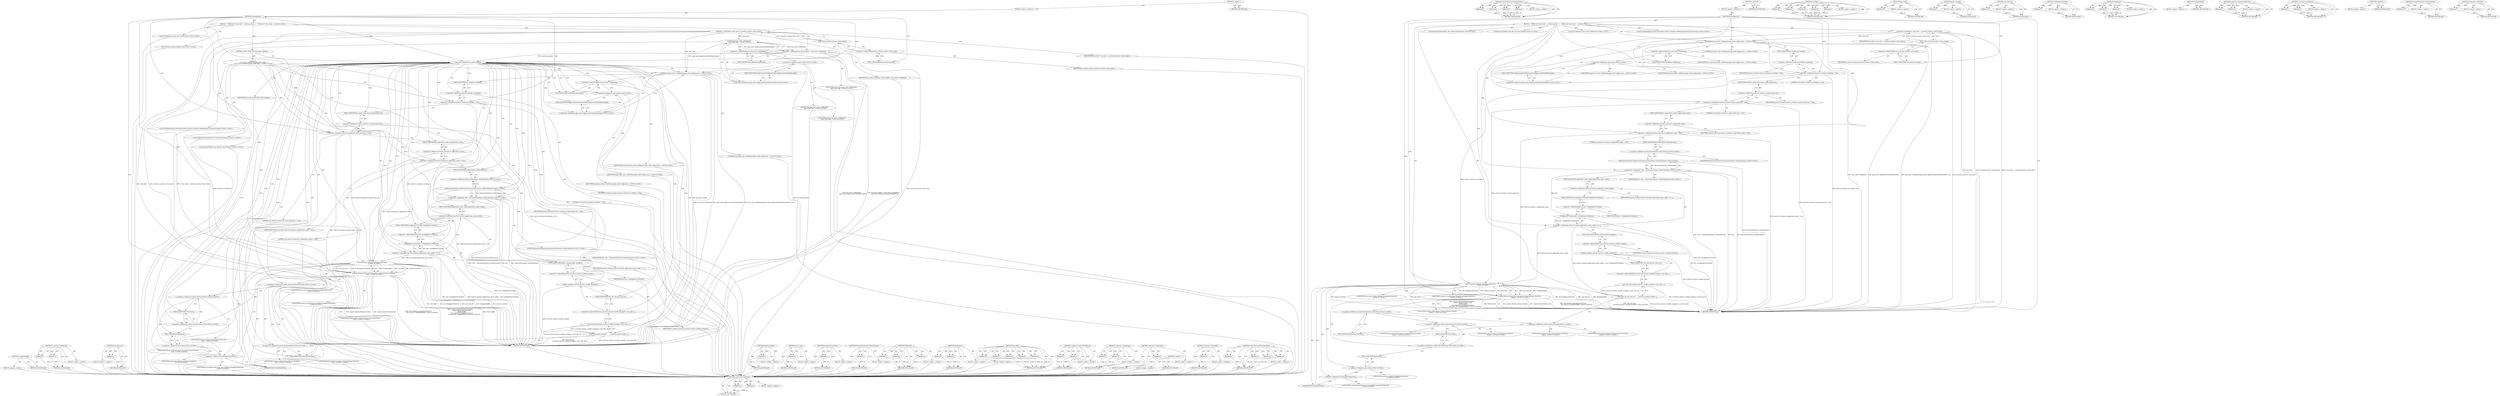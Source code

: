 digraph "&lt;operator&gt;.addressOf" {
vulnerable_204 [label=<(METHOD,GetAppModelId)>];
vulnerable_205 [label=<(BLOCK,&lt;empty&gt;,&lt;empty&gt;)>];
vulnerable_206 [label=<(METHOD_RETURN,ANY)>];
vulnerable_154 [label=<(METHOD,&lt;operator&gt;.fieldAccess)>];
vulnerable_155 [label=<(PARAM,p1)>];
vulnerable_156 [label=<(PARAM,p2)>];
vulnerable_157 [label=<(BLOCK,&lt;empty&gt;,&lt;empty&gt;)>];
vulnerable_158 [label=<(METHOD_RETURN,ANY)>];
vulnerable_177 [label=<(METHOD,user_data_dir)>];
vulnerable_178 [label=<(PARAM,p1)>];
vulnerable_179 [label=<(BLOCK,&lt;empty&gt;,&lt;empty&gt;)>];
vulnerable_180 [label=<(METHOD_RETURN,ANY)>];
vulnerable_6 [label=<(METHOD,&lt;global&gt;)<SUB>1</SUB>>];
vulnerable_7 [label=<(BLOCK,&lt;empty&gt;,&lt;empty&gt;)<SUB>1</SUB>>];
vulnerable_8 [label=<(METHOD,EnableAppList)<SUB>1</SUB>>];
vulnerable_9 [label=<(BLOCK,{
   PrefService* local_state = g_browser_proce...,{
   PrefService* local_state = g_browser_proce...)<SUB>1</SUB>>];
vulnerable_10 [label="<(LOCAL,PrefService* local_state: PrefService*)<SUB>2</SUB>>"];
vulnerable_11 [label=<(&lt;operator&gt;.assignment,* local_state = g_browser_process-&gt;local_state())<SUB>2</SUB>>];
vulnerable_12 [label=<(IDENTIFIER,local_state,* local_state = g_browser_process-&gt;local_state())<SUB>2</SUB>>];
vulnerable_13 [label=<(local_state,g_browser_process-&gt;local_state())<SUB>2</SUB>>];
vulnerable_14 [label=<(&lt;operator&gt;.indirectFieldAccess,g_browser_process-&gt;local_state)<SUB>2</SUB>>];
vulnerable_15 [label=<(IDENTIFIER,g_browser_process,g_browser_process-&gt;local_state())<SUB>2</SUB>>];
vulnerable_16 [label=<(FIELD_IDENTIFIER,local_state,local_state)<SUB>2</SUB>>];
vulnerable_17 [label="<(LOCAL,bool has_been_enabled: bool)<SUB>3</SUB>>"];
vulnerable_18 [label=<(&lt;operator&gt;.assignment,has_been_enabled = local_state-&gt;GetBoolean(
   ...)<SUB>3</SUB>>];
vulnerable_19 [label=<(IDENTIFIER,has_been_enabled,has_been_enabled = local_state-&gt;GetBoolean(
   ...)<SUB>3</SUB>>];
vulnerable_20 [label="<(GetBoolean,local_state-&gt;GetBoolean(
      apps::prefs::kAp...)<SUB>3</SUB>>"];
vulnerable_21 [label=<(&lt;operator&gt;.indirectFieldAccess,local_state-&gt;GetBoolean)<SUB>3</SUB>>];
vulnerable_22 [label="<(IDENTIFIER,local_state,local_state-&gt;GetBoolean(
      apps::prefs::kAp...)<SUB>3</SUB>>"];
vulnerable_23 [label=<(FIELD_IDENTIFIER,GetBoolean,GetBoolean)<SUB>3</SUB>>];
vulnerable_24 [label="<(&lt;operator&gt;.fieldAccess,apps::prefs::kAppLauncherHasBeenEnabled)<SUB>4</SUB>>"];
vulnerable_25 [label="<(&lt;operator&gt;.fieldAccess,apps::prefs)<SUB>4</SUB>>"];
vulnerable_26 [label="<(IDENTIFIER,apps,local_state-&gt;GetBoolean(
      apps::prefs::kAp...)<SUB>4</SUB>>"];
vulnerable_27 [label="<(IDENTIFIER,prefs,local_state-&gt;GetBoolean(
      apps::prefs::kAp...)<SUB>4</SUB>>"];
vulnerable_28 [label=<(FIELD_IDENTIFIER,kAppLauncherHasBeenEnabled,kAppLauncherHasBeenEnabled)<SUB>4</SUB>>];
vulnerable_29 [label=<(CONTROL_STRUCTURE,IF,if (!has_been_enabled))<SUB>5</SUB>>];
vulnerable_30 [label=<(&lt;operator&gt;.logicalNot,!has_been_enabled)<SUB>5</SUB>>];
vulnerable_31 [label=<(IDENTIFIER,has_been_enabled,!has_been_enabled)<SUB>5</SUB>>];
vulnerable_32 [label="<(BLOCK,{
    local_state-&gt;SetBoolean(apps::prefs::kApp...,{
    local_state-&gt;SetBoolean(apps::prefs::kApp...)<SUB>5</SUB>>"];
vulnerable_33 [label="<(SetBoolean,local_state-&gt;SetBoolean(apps::prefs::kAppLaunch...)<SUB>6</SUB>>"];
vulnerable_34 [label=<(&lt;operator&gt;.indirectFieldAccess,local_state-&gt;SetBoolean)<SUB>6</SUB>>];
vulnerable_35 [label="<(IDENTIFIER,local_state,local_state-&gt;SetBoolean(apps::prefs::kAppLaunch...)<SUB>6</SUB>>"];
vulnerable_36 [label=<(FIELD_IDENTIFIER,SetBoolean,SetBoolean)<SUB>6</SUB>>];
vulnerable_37 [label="<(&lt;operator&gt;.fieldAccess,apps::prefs::kAppLauncherHasBeenEnabled)<SUB>6</SUB>>"];
vulnerable_38 [label="<(&lt;operator&gt;.fieldAccess,apps::prefs)<SUB>6</SUB>>"];
vulnerable_39 [label="<(IDENTIFIER,apps,local_state-&gt;SetBoolean(apps::prefs::kAppLaunch...)<SUB>6</SUB>>"];
vulnerable_40 [label="<(IDENTIFIER,prefs,local_state-&gt;SetBoolean(apps::prefs::kAppLaunch...)<SUB>6</SUB>>"];
vulnerable_41 [label=<(FIELD_IDENTIFIER,kAppLauncherHasBeenEnabled,kAppLauncherHasBeenEnabled)<SUB>6</SUB>>];
vulnerable_42 [label="<(LITERAL,true,local_state-&gt;SetBoolean(apps::prefs::kAppLaunch...)<SUB>6</SUB>>"];
vulnerable_43 [label="<(LOCAL,ShellIntegration.ShortcutLocations shortcut_locations: ShellIntegration.ShortcutLocations)<SUB>7</SUB>>"];
vulnerable_44 [label=<(&lt;operator&gt;.assignment,shortcut_locations.on_desktop = true)<SUB>8</SUB>>];
vulnerable_45 [label=<(&lt;operator&gt;.fieldAccess,shortcut_locations.on_desktop)<SUB>8</SUB>>];
vulnerable_46 [label=<(IDENTIFIER,shortcut_locations,shortcut_locations.on_desktop = true)<SUB>8</SUB>>];
vulnerable_47 [label=<(FIELD_IDENTIFIER,on_desktop,on_desktop)<SUB>8</SUB>>];
vulnerable_48 [label=<(LITERAL,true,shortcut_locations.on_desktop = true)<SUB>8</SUB>>];
vulnerable_49 [label=<(&lt;operator&gt;.assignment,shortcut_locations.in_quick_launch_bar = true)<SUB>9</SUB>>];
vulnerable_50 [label=<(&lt;operator&gt;.fieldAccess,shortcut_locations.in_quick_launch_bar)<SUB>9</SUB>>];
vulnerable_51 [label=<(IDENTIFIER,shortcut_locations,shortcut_locations.in_quick_launch_bar = true)<SUB>9</SUB>>];
vulnerable_52 [label=<(FIELD_IDENTIFIER,in_quick_launch_bar,in_quick_launch_bar)<SUB>9</SUB>>];
vulnerable_53 [label=<(LITERAL,true,shortcut_locations.in_quick_launch_bar = true)<SUB>9</SUB>>];
vulnerable_54 [label=<(&lt;operator&gt;.assignment,shortcut_locations.in_applications_menu = true)<SUB>10</SUB>>];
vulnerable_55 [label=<(&lt;operator&gt;.fieldAccess,shortcut_locations.in_applications_menu)<SUB>10</SUB>>];
vulnerable_56 [label=<(IDENTIFIER,shortcut_locations,shortcut_locations.in_applications_menu = true)<SUB>10</SUB>>];
vulnerable_57 [label=<(FIELD_IDENTIFIER,in_applications_menu,in_applications_menu)<SUB>10</SUB>>];
vulnerable_58 [label=<(LITERAL,true,shortcut_locations.in_applications_menu = true)<SUB>10</SUB>>];
vulnerable_59 [label="<(LOCAL,BrowserDistribution* dist: BrowserDistribution*)<SUB>11</SUB>>"];
vulnerable_60 [label="<(&lt;operator&gt;.assignment,* dist = BrowserDistribution::GetDistribution())<SUB>11</SUB>>"];
vulnerable_61 [label="<(IDENTIFIER,dist,* dist = BrowserDistribution::GetDistribution())<SUB>11</SUB>>"];
vulnerable_62 [label="<(BrowserDistribution.GetDistribution,BrowserDistribution::GetDistribution())<SUB>11</SUB>>"];
vulnerable_63 [label="<(&lt;operator&gt;.fieldAccess,BrowserDistribution::GetDistribution)<SUB>11</SUB>>"];
vulnerable_64 [label="<(IDENTIFIER,BrowserDistribution,BrowserDistribution::GetDistribution())<SUB>11</SUB>>"];
vulnerable_65 [label=<(FIELD_IDENTIFIER,GetDistribution,GetDistribution)<SUB>11</SUB>>];
vulnerable_66 [label=<(&lt;operator&gt;.assignment,shortcut_locations.applications_menu_subdir = d...)<SUB>12</SUB>>];
vulnerable_67 [label=<(&lt;operator&gt;.fieldAccess,shortcut_locations.applications_menu_subdir)<SUB>12</SUB>>];
vulnerable_68 [label=<(IDENTIFIER,shortcut_locations,shortcut_locations.applications_menu_subdir = d...)<SUB>12</SUB>>];
vulnerable_69 [label=<(FIELD_IDENTIFIER,applications_menu_subdir,applications_menu_subdir)<SUB>12</SUB>>];
vulnerable_70 [label=<(GetAppShortCutName,dist-&gt;GetAppShortCutName())<SUB>12</SUB>>];
vulnerable_71 [label=<(&lt;operator&gt;.indirectFieldAccess,dist-&gt;GetAppShortCutName)<SUB>12</SUB>>];
vulnerable_72 [label=<(IDENTIFIER,dist,dist-&gt;GetAppShortCutName())<SUB>12</SUB>>];
vulnerable_73 [label=<(FIELD_IDENTIFIER,GetAppShortCutName,GetAppShortCutName)<SUB>12</SUB>>];
vulnerable_74 [label="<(LOCAL,base.FilePath user_data_dir: base.FilePath)<SUB>13</SUB>>"];
vulnerable_75 [label=<(user_data_dir,user_data_dir(
        g_browser_process-&gt;profi...)<SUB>13</SUB>>];
vulnerable_76 [label=<(user_data_dir,g_browser_process-&gt;profile_manager()-&gt;user_data...)<SUB>14</SUB>>];
vulnerable_77 [label=<(&lt;operator&gt;.indirectFieldAccess,g_browser_process-&gt;profile_manager()-&gt;user_data...)<SUB>14</SUB>>];
vulnerable_78 [label=<(profile_manager,g_browser_process-&gt;profile_manager())<SUB>14</SUB>>];
vulnerable_79 [label=<(&lt;operator&gt;.indirectFieldAccess,g_browser_process-&gt;profile_manager)<SUB>14</SUB>>];
vulnerable_80 [label=<(IDENTIFIER,g_browser_process,g_browser_process-&gt;profile_manager())<SUB>14</SUB>>];
vulnerable_81 [label=<(FIELD_IDENTIFIER,profile_manager,profile_manager)<SUB>14</SUB>>];
vulnerable_82 [label=<(FIELD_IDENTIFIER,user_data_dir,user_data_dir)<SUB>14</SUB>>];
vulnerable_83 [label="<(content.BrowserThread.PostTask,content::BrowserThread::PostTask(
        conte...)<SUB>15</SUB>>"];
vulnerable_84 [label="<(&lt;operator&gt;.fieldAccess,content::BrowserThread::PostTask)<SUB>15</SUB>>"];
vulnerable_85 [label="<(&lt;operator&gt;.fieldAccess,content::BrowserThread)<SUB>15</SUB>>"];
vulnerable_86 [label="<(IDENTIFIER,content,content::BrowserThread::PostTask(
        conte...)<SUB>15</SUB>>"];
vulnerable_87 [label="<(IDENTIFIER,BrowserThread,content::BrowserThread::PostTask(
        conte...)<SUB>15</SUB>>"];
vulnerable_88 [label=<(FIELD_IDENTIFIER,PostTask,PostTask)<SUB>15</SUB>>];
vulnerable_89 [label="<(&lt;operator&gt;.fieldAccess,content::BrowserThread::FILE)<SUB>16</SUB>>"];
vulnerable_90 [label="<(&lt;operator&gt;.fieldAccess,content::BrowserThread)<SUB>16</SUB>>"];
vulnerable_91 [label="<(IDENTIFIER,content,content::BrowserThread::PostTask(
        conte...)<SUB>16</SUB>>"];
vulnerable_92 [label="<(IDENTIFIER,BrowserThread,content::BrowserThread::PostTask(
        conte...)<SUB>16</SUB>>"];
vulnerable_93 [label=<(FIELD_IDENTIFIER,FILE,FILE)<SUB>16</SUB>>];
vulnerable_94 [label="<(IDENTIFIER,FROM_HERE,content::BrowserThread::PostTask(
        conte...)<SUB>17</SUB>>"];
vulnerable_95 [label="<(base.Bind,base::Bind(&amp;CreateAppListShortcuts,
           ...)<SUB>18</SUB>>"];
vulnerable_96 [label="<(&lt;operator&gt;.fieldAccess,base::Bind)<SUB>18</SUB>>"];
vulnerable_97 [label="<(IDENTIFIER,base,base::Bind(&amp;CreateAppListShortcuts,
           ...)<SUB>18</SUB>>"];
vulnerable_98 [label=<(FIELD_IDENTIFIER,Bind,Bind)<SUB>18</SUB>>];
vulnerable_99 [label=<(&lt;operator&gt;.addressOf,&amp;CreateAppListShortcuts)<SUB>18</SUB>>];
vulnerable_100 [label="<(IDENTIFIER,CreateAppListShortcuts,base::Bind(&amp;CreateAppListShortcuts,
           ...)<SUB>18</SUB>>"];
vulnerable_101 [label="<(IDENTIFIER,user_data_dir,base::Bind(&amp;CreateAppListShortcuts,
           ...)<SUB>19</SUB>>"];
vulnerable_102 [label=<(GetAppModelId,GetAppModelId())<SUB>19</SUB>>];
vulnerable_103 [label="<(IDENTIFIER,shortcut_locations,base::Bind(&amp;CreateAppListShortcuts,
           ...)<SUB>19</SUB>>"];
vulnerable_104 [label=<(METHOD_RETURN,void)<SUB>1</SUB>>];
vulnerable_106 [label=<(METHOD_RETURN,ANY)<SUB>1</SUB>>];
vulnerable_181 [label=<(METHOD,profile_manager)>];
vulnerable_182 [label=<(PARAM,p1)>];
vulnerable_183 [label=<(BLOCK,&lt;empty&gt;,&lt;empty&gt;)>];
vulnerable_184 [label=<(METHOD_RETURN,ANY)>];
vulnerable_140 [label=<(METHOD,local_state)>];
vulnerable_141 [label=<(PARAM,p1)>];
vulnerable_142 [label=<(BLOCK,&lt;empty&gt;,&lt;empty&gt;)>];
vulnerable_143 [label=<(METHOD_RETURN,ANY)>];
vulnerable_173 [label=<(METHOD,GetAppShortCutName)>];
vulnerable_174 [label=<(PARAM,p1)>];
vulnerable_175 [label=<(BLOCK,&lt;empty&gt;,&lt;empty&gt;)>];
vulnerable_176 [label=<(METHOD_RETURN,ANY)>];
vulnerable_169 [label=<(METHOD,BrowserDistribution.GetDistribution)>];
vulnerable_170 [label=<(PARAM,p1)>];
vulnerable_171 [label=<(BLOCK,&lt;empty&gt;,&lt;empty&gt;)>];
vulnerable_172 [label=<(METHOD_RETURN,ANY)>];
vulnerable_163 [label=<(METHOD,SetBoolean)>];
vulnerable_164 [label=<(PARAM,p1)>];
vulnerable_165 [label=<(PARAM,p2)>];
vulnerable_166 [label=<(PARAM,p3)>];
vulnerable_167 [label=<(BLOCK,&lt;empty&gt;,&lt;empty&gt;)>];
vulnerable_168 [label=<(METHOD_RETURN,ANY)>];
vulnerable_149 [label=<(METHOD,GetBoolean)>];
vulnerable_150 [label=<(PARAM,p1)>];
vulnerable_151 [label=<(PARAM,p2)>];
vulnerable_152 [label=<(BLOCK,&lt;empty&gt;,&lt;empty&gt;)>];
vulnerable_153 [label=<(METHOD_RETURN,ANY)>];
vulnerable_192 [label=<(METHOD,base.Bind)>];
vulnerable_193 [label=<(PARAM,p1)>];
vulnerable_194 [label=<(PARAM,p2)>];
vulnerable_195 [label=<(PARAM,p3)>];
vulnerable_196 [label=<(PARAM,p4)>];
vulnerable_197 [label=<(PARAM,p5)>];
vulnerable_198 [label=<(BLOCK,&lt;empty&gt;,&lt;empty&gt;)>];
vulnerable_199 [label=<(METHOD_RETURN,ANY)>];
vulnerable_144 [label=<(METHOD,&lt;operator&gt;.indirectFieldAccess)>];
vulnerable_145 [label=<(PARAM,p1)>];
vulnerable_146 [label=<(PARAM,p2)>];
vulnerable_147 [label=<(BLOCK,&lt;empty&gt;,&lt;empty&gt;)>];
vulnerable_148 [label=<(METHOD_RETURN,ANY)>];
vulnerable_135 [label=<(METHOD,&lt;operator&gt;.assignment)>];
vulnerable_136 [label=<(PARAM,p1)>];
vulnerable_137 [label=<(PARAM,p2)>];
vulnerable_138 [label=<(BLOCK,&lt;empty&gt;,&lt;empty&gt;)>];
vulnerable_139 [label=<(METHOD_RETURN,ANY)>];
vulnerable_129 [label=<(METHOD,&lt;global&gt;)<SUB>1</SUB>>];
vulnerable_130 [label=<(BLOCK,&lt;empty&gt;,&lt;empty&gt;)>];
vulnerable_131 [label=<(METHOD_RETURN,ANY)>];
vulnerable_200 [label=<(METHOD,&lt;operator&gt;.addressOf)>];
vulnerable_201 [label=<(PARAM,p1)>];
vulnerable_202 [label=<(BLOCK,&lt;empty&gt;,&lt;empty&gt;)>];
vulnerable_203 [label=<(METHOD_RETURN,ANY)>];
vulnerable_159 [label=<(METHOD,&lt;operator&gt;.logicalNot)>];
vulnerable_160 [label=<(PARAM,p1)>];
vulnerable_161 [label=<(BLOCK,&lt;empty&gt;,&lt;empty&gt;)>];
vulnerable_162 [label=<(METHOD_RETURN,ANY)>];
vulnerable_185 [label=<(METHOD,content.BrowserThread.PostTask)>];
vulnerable_186 [label=<(PARAM,p1)>];
vulnerable_187 [label=<(PARAM,p2)>];
vulnerable_188 [label=<(PARAM,p3)>];
vulnerable_189 [label=<(PARAM,p4)>];
vulnerable_190 [label=<(BLOCK,&lt;empty&gt;,&lt;empty&gt;)>];
vulnerable_191 [label=<(METHOD_RETURN,ANY)>];
fixed_139 [label=<(METHOD,&lt;operator&gt;.fieldAccess)>];
fixed_140 [label=<(PARAM,p1)>];
fixed_141 [label=<(PARAM,p2)>];
fixed_142 [label=<(BLOCK,&lt;empty&gt;,&lt;empty&gt;)>];
fixed_143 [label=<(METHOD_RETURN,ANY)>];
fixed_160 [label=<(METHOD,content.BrowserThread.PostTask)>];
fixed_161 [label=<(PARAM,p1)>];
fixed_162 [label=<(PARAM,p2)>];
fixed_163 [label=<(PARAM,p3)>];
fixed_164 [label=<(PARAM,p4)>];
fixed_165 [label=<(BLOCK,&lt;empty&gt;,&lt;empty&gt;)>];
fixed_166 [label=<(METHOD_RETURN,ANY)>];
fixed_6 [label=<(METHOD,&lt;global&gt;)<SUB>1</SUB>>];
fixed_7 [label=<(BLOCK,&lt;empty&gt;,&lt;empty&gt;)<SUB>1</SUB>>];
fixed_8 [label=<(METHOD,EnableAppList)<SUB>1</SUB>>];
fixed_9 [label=<(BLOCK,{
   PrefService* local_state = g_browser_proce...,{
   PrefService* local_state = g_browser_proce...)<SUB>1</SUB>>];
fixed_10 [label="<(LOCAL,PrefService* local_state: PrefService*)<SUB>2</SUB>>"];
fixed_11 [label=<(&lt;operator&gt;.assignment,* local_state = g_browser_process-&gt;local_state())<SUB>2</SUB>>];
fixed_12 [label=<(IDENTIFIER,local_state,* local_state = g_browser_process-&gt;local_state())<SUB>2</SUB>>];
fixed_13 [label=<(local_state,g_browser_process-&gt;local_state())<SUB>2</SUB>>];
fixed_14 [label=<(&lt;operator&gt;.indirectFieldAccess,g_browser_process-&gt;local_state)<SUB>2</SUB>>];
fixed_15 [label=<(IDENTIFIER,g_browser_process,g_browser_process-&gt;local_state())<SUB>2</SUB>>];
fixed_16 [label=<(FIELD_IDENTIFIER,local_state,local_state)<SUB>2</SUB>>];
fixed_17 [label="<(SetBoolean,local_state-&gt;SetBoolean(apps::prefs::kAppLaunch...)<SUB>3</SUB>>"];
fixed_18 [label=<(&lt;operator&gt;.indirectFieldAccess,local_state-&gt;SetBoolean)<SUB>3</SUB>>];
fixed_19 [label="<(IDENTIFIER,local_state,local_state-&gt;SetBoolean(apps::prefs::kAppLaunch...)<SUB>3</SUB>>"];
fixed_20 [label=<(FIELD_IDENTIFIER,SetBoolean,SetBoolean)<SUB>3</SUB>>];
fixed_21 [label="<(&lt;operator&gt;.fieldAccess,apps::prefs::kAppLauncherHasBeenEnabled)<SUB>3</SUB>>"];
fixed_22 [label="<(&lt;operator&gt;.fieldAccess,apps::prefs)<SUB>3</SUB>>"];
fixed_23 [label="<(IDENTIFIER,apps,local_state-&gt;SetBoolean(apps::prefs::kAppLaunch...)<SUB>3</SUB>>"];
fixed_24 [label="<(IDENTIFIER,prefs,local_state-&gt;SetBoolean(apps::prefs::kAppLaunch...)<SUB>3</SUB>>"];
fixed_25 [label=<(FIELD_IDENTIFIER,kAppLauncherHasBeenEnabled,kAppLauncherHasBeenEnabled)<SUB>3</SUB>>];
fixed_26 [label="<(LITERAL,true,local_state-&gt;SetBoolean(apps::prefs::kAppLaunch...)<SUB>3</SUB>>"];
fixed_27 [label="<(LOCAL,ShellIntegration.ShortcutLocations shortcut_locations: ShellIntegration.ShortcutLocations)<SUB>4</SUB>>"];
fixed_28 [label=<(&lt;operator&gt;.assignment,shortcut_locations.on_desktop = true)<SUB>5</SUB>>];
fixed_29 [label=<(&lt;operator&gt;.fieldAccess,shortcut_locations.on_desktop)<SUB>5</SUB>>];
fixed_30 [label=<(IDENTIFIER,shortcut_locations,shortcut_locations.on_desktop = true)<SUB>5</SUB>>];
fixed_31 [label=<(FIELD_IDENTIFIER,on_desktop,on_desktop)<SUB>5</SUB>>];
fixed_32 [label=<(LITERAL,true,shortcut_locations.on_desktop = true)<SUB>5</SUB>>];
fixed_33 [label=<(&lt;operator&gt;.assignment,shortcut_locations.in_quick_launch_bar = true)<SUB>6</SUB>>];
fixed_34 [label=<(&lt;operator&gt;.fieldAccess,shortcut_locations.in_quick_launch_bar)<SUB>6</SUB>>];
fixed_35 [label=<(IDENTIFIER,shortcut_locations,shortcut_locations.in_quick_launch_bar = true)<SUB>6</SUB>>];
fixed_36 [label=<(FIELD_IDENTIFIER,in_quick_launch_bar,in_quick_launch_bar)<SUB>6</SUB>>];
fixed_37 [label=<(LITERAL,true,shortcut_locations.in_quick_launch_bar = true)<SUB>6</SUB>>];
fixed_38 [label=<(&lt;operator&gt;.assignment,shortcut_locations.in_applications_menu = true)<SUB>7</SUB>>];
fixed_39 [label=<(&lt;operator&gt;.fieldAccess,shortcut_locations.in_applications_menu)<SUB>7</SUB>>];
fixed_40 [label=<(IDENTIFIER,shortcut_locations,shortcut_locations.in_applications_menu = true)<SUB>7</SUB>>];
fixed_41 [label=<(FIELD_IDENTIFIER,in_applications_menu,in_applications_menu)<SUB>7</SUB>>];
fixed_42 [label=<(LITERAL,true,shortcut_locations.in_applications_menu = true)<SUB>7</SUB>>];
fixed_43 [label="<(LOCAL,BrowserDistribution* dist: BrowserDistribution*)<SUB>8</SUB>>"];
fixed_44 [label="<(&lt;operator&gt;.assignment,* dist = BrowserDistribution::GetDistribution())<SUB>8</SUB>>"];
fixed_45 [label="<(IDENTIFIER,dist,* dist = BrowserDistribution::GetDistribution())<SUB>8</SUB>>"];
fixed_46 [label="<(BrowserDistribution.GetDistribution,BrowserDistribution::GetDistribution())<SUB>8</SUB>>"];
fixed_47 [label="<(&lt;operator&gt;.fieldAccess,BrowserDistribution::GetDistribution)<SUB>8</SUB>>"];
fixed_48 [label="<(IDENTIFIER,BrowserDistribution,BrowserDistribution::GetDistribution())<SUB>8</SUB>>"];
fixed_49 [label=<(FIELD_IDENTIFIER,GetDistribution,GetDistribution)<SUB>8</SUB>>];
fixed_50 [label=<(&lt;operator&gt;.assignment,shortcut_locations.applications_menu_subdir = d...)<SUB>9</SUB>>];
fixed_51 [label=<(&lt;operator&gt;.fieldAccess,shortcut_locations.applications_menu_subdir)<SUB>9</SUB>>];
fixed_52 [label=<(IDENTIFIER,shortcut_locations,shortcut_locations.applications_menu_subdir = d...)<SUB>9</SUB>>];
fixed_53 [label=<(FIELD_IDENTIFIER,applications_menu_subdir,applications_menu_subdir)<SUB>9</SUB>>];
fixed_54 [label=<(GetAppShortCutName,dist-&gt;GetAppShortCutName())<SUB>9</SUB>>];
fixed_55 [label=<(&lt;operator&gt;.indirectFieldAccess,dist-&gt;GetAppShortCutName)<SUB>9</SUB>>];
fixed_56 [label=<(IDENTIFIER,dist,dist-&gt;GetAppShortCutName())<SUB>9</SUB>>];
fixed_57 [label=<(FIELD_IDENTIFIER,GetAppShortCutName,GetAppShortCutName)<SUB>9</SUB>>];
fixed_58 [label="<(LOCAL,base.FilePath user_data_dir: base.FilePath)<SUB>10</SUB>>"];
fixed_59 [label=<(user_data_dir,user_data_dir(
      g_browser_process-&gt;profile...)<SUB>10</SUB>>];
fixed_60 [label=<(user_data_dir,g_browser_process-&gt;profile_manager()-&gt;user_data...)<SUB>11</SUB>>];
fixed_61 [label=<(&lt;operator&gt;.indirectFieldAccess,g_browser_process-&gt;profile_manager()-&gt;user_data...)<SUB>11</SUB>>];
fixed_62 [label=<(profile_manager,g_browser_process-&gt;profile_manager())<SUB>11</SUB>>];
fixed_63 [label=<(&lt;operator&gt;.indirectFieldAccess,g_browser_process-&gt;profile_manager)<SUB>11</SUB>>];
fixed_64 [label=<(IDENTIFIER,g_browser_process,g_browser_process-&gt;profile_manager())<SUB>11</SUB>>];
fixed_65 [label=<(FIELD_IDENTIFIER,profile_manager,profile_manager)<SUB>11</SUB>>];
fixed_66 [label=<(FIELD_IDENTIFIER,user_data_dir,user_data_dir)<SUB>11</SUB>>];
fixed_67 [label="<(content.BrowserThread.PostTask,content::BrowserThread::PostTask(
      content...)<SUB>13</SUB>>"];
fixed_68 [label="<(&lt;operator&gt;.fieldAccess,content::BrowserThread::PostTask)<SUB>13</SUB>>"];
fixed_69 [label="<(&lt;operator&gt;.fieldAccess,content::BrowserThread)<SUB>13</SUB>>"];
fixed_70 [label="<(IDENTIFIER,content,content::BrowserThread::PostTask(
      content...)<SUB>13</SUB>>"];
fixed_71 [label="<(IDENTIFIER,BrowserThread,content::BrowserThread::PostTask(
      content...)<SUB>13</SUB>>"];
fixed_72 [label=<(FIELD_IDENTIFIER,PostTask,PostTask)<SUB>13</SUB>>];
fixed_73 [label="<(&lt;operator&gt;.fieldAccess,content::BrowserThread::FILE)<SUB>14</SUB>>"];
fixed_74 [label="<(&lt;operator&gt;.fieldAccess,content::BrowserThread)<SUB>14</SUB>>"];
fixed_75 [label="<(IDENTIFIER,content,content::BrowserThread::PostTask(
      content...)<SUB>14</SUB>>"];
fixed_76 [label="<(IDENTIFIER,BrowserThread,content::BrowserThread::PostTask(
      content...)<SUB>14</SUB>>"];
fixed_77 [label=<(FIELD_IDENTIFIER,FILE,FILE)<SUB>14</SUB>>];
fixed_78 [label="<(IDENTIFIER,FROM_HERE,content::BrowserThread::PostTask(
      content...)<SUB>15</SUB>>"];
fixed_79 [label="<(base.Bind,base::Bind(&amp;CreateAppListShortcuts,
           ...)<SUB>16</SUB>>"];
fixed_80 [label="<(&lt;operator&gt;.fieldAccess,base::Bind)<SUB>16</SUB>>"];
fixed_81 [label="<(IDENTIFIER,base,base::Bind(&amp;CreateAppListShortcuts,
           ...)<SUB>16</SUB>>"];
fixed_82 [label=<(FIELD_IDENTIFIER,Bind,Bind)<SUB>16</SUB>>];
fixed_83 [label=<(&lt;operator&gt;.addressOf,&amp;CreateAppListShortcuts)<SUB>16</SUB>>];
fixed_84 [label="<(IDENTIFIER,CreateAppListShortcuts,base::Bind(&amp;CreateAppListShortcuts,
           ...)<SUB>16</SUB>>"];
fixed_85 [label="<(IDENTIFIER,user_data_dir,base::Bind(&amp;CreateAppListShortcuts,
           ...)<SUB>17</SUB>>"];
fixed_86 [label=<(GetAppModelId,GetAppModelId())<SUB>17</SUB>>];
fixed_87 [label="<(IDENTIFIER,shortcut_locations,base::Bind(&amp;CreateAppListShortcuts,
           ...)<SUB>17</SUB>>"];
fixed_88 [label=<(METHOD_RETURN,void)<SUB>1</SUB>>];
fixed_90 [label=<(METHOD_RETURN,ANY)<SUB>1</SUB>>];
fixed_167 [label=<(METHOD,base.Bind)>];
fixed_168 [label=<(PARAM,p1)>];
fixed_169 [label=<(PARAM,p2)>];
fixed_170 [label=<(PARAM,p3)>];
fixed_171 [label=<(PARAM,p4)>];
fixed_172 [label=<(PARAM,p5)>];
fixed_173 [label=<(BLOCK,&lt;empty&gt;,&lt;empty&gt;)>];
fixed_174 [label=<(METHOD_RETURN,ANY)>];
fixed_124 [label=<(METHOD,local_state)>];
fixed_125 [label=<(PARAM,p1)>];
fixed_126 [label=<(BLOCK,&lt;empty&gt;,&lt;empty&gt;)>];
fixed_127 [label=<(METHOD_RETURN,ANY)>];
fixed_156 [label=<(METHOD,profile_manager)>];
fixed_157 [label=<(PARAM,p1)>];
fixed_158 [label=<(BLOCK,&lt;empty&gt;,&lt;empty&gt;)>];
fixed_159 [label=<(METHOD_RETURN,ANY)>];
fixed_152 [label=<(METHOD,user_data_dir)>];
fixed_153 [label=<(PARAM,p1)>];
fixed_154 [label=<(BLOCK,&lt;empty&gt;,&lt;empty&gt;)>];
fixed_155 [label=<(METHOD_RETURN,ANY)>];
fixed_148 [label=<(METHOD,GetAppShortCutName)>];
fixed_149 [label=<(PARAM,p1)>];
fixed_150 [label=<(BLOCK,&lt;empty&gt;,&lt;empty&gt;)>];
fixed_151 [label=<(METHOD_RETURN,ANY)>];
fixed_133 [label=<(METHOD,SetBoolean)>];
fixed_134 [label=<(PARAM,p1)>];
fixed_135 [label=<(PARAM,p2)>];
fixed_136 [label=<(PARAM,p3)>];
fixed_137 [label=<(BLOCK,&lt;empty&gt;,&lt;empty&gt;)>];
fixed_138 [label=<(METHOD_RETURN,ANY)>];
fixed_179 [label=<(METHOD,GetAppModelId)>];
fixed_180 [label=<(BLOCK,&lt;empty&gt;,&lt;empty&gt;)>];
fixed_181 [label=<(METHOD_RETURN,ANY)>];
fixed_128 [label=<(METHOD,&lt;operator&gt;.indirectFieldAccess)>];
fixed_129 [label=<(PARAM,p1)>];
fixed_130 [label=<(PARAM,p2)>];
fixed_131 [label=<(BLOCK,&lt;empty&gt;,&lt;empty&gt;)>];
fixed_132 [label=<(METHOD_RETURN,ANY)>];
fixed_119 [label=<(METHOD,&lt;operator&gt;.assignment)>];
fixed_120 [label=<(PARAM,p1)>];
fixed_121 [label=<(PARAM,p2)>];
fixed_122 [label=<(BLOCK,&lt;empty&gt;,&lt;empty&gt;)>];
fixed_123 [label=<(METHOD_RETURN,ANY)>];
fixed_113 [label=<(METHOD,&lt;global&gt;)<SUB>1</SUB>>];
fixed_114 [label=<(BLOCK,&lt;empty&gt;,&lt;empty&gt;)>];
fixed_115 [label=<(METHOD_RETURN,ANY)>];
fixed_144 [label=<(METHOD,BrowserDistribution.GetDistribution)>];
fixed_145 [label=<(PARAM,p1)>];
fixed_146 [label=<(BLOCK,&lt;empty&gt;,&lt;empty&gt;)>];
fixed_147 [label=<(METHOD_RETURN,ANY)>];
fixed_175 [label=<(METHOD,&lt;operator&gt;.addressOf)>];
fixed_176 [label=<(PARAM,p1)>];
fixed_177 [label=<(BLOCK,&lt;empty&gt;,&lt;empty&gt;)>];
fixed_178 [label=<(METHOD_RETURN,ANY)>];
vulnerable_204 -> vulnerable_205  [key=0, label="AST: "];
vulnerable_204 -> vulnerable_206  [key=0, label="AST: "];
vulnerable_204 -> vulnerable_206  [key=1, label="CFG: "];
vulnerable_205 -> fixed_139  [key=0];
vulnerable_206 -> fixed_139  [key=0];
vulnerable_154 -> vulnerable_155  [key=0, label="AST: "];
vulnerable_154 -> vulnerable_155  [key=1, label="DDG: "];
vulnerable_154 -> vulnerable_157  [key=0, label="AST: "];
vulnerable_154 -> vulnerable_156  [key=0, label="AST: "];
vulnerable_154 -> vulnerable_156  [key=1, label="DDG: "];
vulnerable_154 -> vulnerable_158  [key=0, label="AST: "];
vulnerable_154 -> vulnerable_158  [key=1, label="CFG: "];
vulnerable_155 -> vulnerable_158  [key=0, label="DDG: p1"];
vulnerable_156 -> vulnerable_158  [key=0, label="DDG: p2"];
vulnerable_157 -> fixed_139  [key=0];
vulnerable_158 -> fixed_139  [key=0];
vulnerable_177 -> vulnerable_178  [key=0, label="AST: "];
vulnerable_177 -> vulnerable_178  [key=1, label="DDG: "];
vulnerable_177 -> vulnerable_179  [key=0, label="AST: "];
vulnerable_177 -> vulnerable_180  [key=0, label="AST: "];
vulnerable_177 -> vulnerable_180  [key=1, label="CFG: "];
vulnerable_178 -> vulnerable_180  [key=0, label="DDG: p1"];
vulnerable_179 -> fixed_139  [key=0];
vulnerable_180 -> fixed_139  [key=0];
vulnerable_6 -> vulnerable_7  [key=0, label="AST: "];
vulnerable_6 -> vulnerable_106  [key=0, label="AST: "];
vulnerable_6 -> vulnerable_106  [key=1, label="CFG: "];
vulnerable_7 -> vulnerable_8  [key=0, label="AST: "];
vulnerable_8 -> vulnerable_9  [key=0, label="AST: "];
vulnerable_8 -> vulnerable_104  [key=0, label="AST: "];
vulnerable_8 -> vulnerable_16  [key=0, label="CFG: "];
vulnerable_8 -> vulnerable_30  [key=0, label="DDG: "];
vulnerable_8 -> vulnerable_44  [key=0, label="DDG: "];
vulnerable_8 -> vulnerable_49  [key=0, label="DDG: "];
vulnerable_8 -> vulnerable_54  [key=0, label="DDG: "];
vulnerable_8 -> vulnerable_33  [key=0, label="DDG: "];
vulnerable_8 -> vulnerable_83  [key=0, label="DDG: "];
vulnerable_8 -> vulnerable_95  [key=0, label="DDG: "];
vulnerable_9 -> vulnerable_10  [key=0, label="AST: "];
vulnerable_9 -> vulnerable_11  [key=0, label="AST: "];
vulnerable_9 -> vulnerable_17  [key=0, label="AST: "];
vulnerable_9 -> vulnerable_18  [key=0, label="AST: "];
vulnerable_9 -> vulnerable_29  [key=0, label="AST: "];
vulnerable_10 -> fixed_139  [key=0];
vulnerable_11 -> vulnerable_12  [key=0, label="AST: "];
vulnerable_11 -> vulnerable_13  [key=0, label="AST: "];
vulnerable_11 -> vulnerable_23  [key=0, label="CFG: "];
vulnerable_11 -> vulnerable_104  [key=0, label="DDG: local_state"];
vulnerable_11 -> vulnerable_104  [key=1, label="DDG: g_browser_process-&gt;local_state()"];
vulnerable_11 -> vulnerable_104  [key=2, label="DDG: * local_state = g_browser_process-&gt;local_state()"];
vulnerable_11 -> vulnerable_20  [key=0, label="DDG: local_state"];
vulnerable_11 -> vulnerable_33  [key=0, label="DDG: local_state"];
vulnerable_12 -> fixed_139  [key=0];
vulnerable_13 -> vulnerable_14  [key=0, label="AST: "];
vulnerable_13 -> vulnerable_11  [key=0, label="CFG: "];
vulnerable_13 -> vulnerable_11  [key=1, label="DDG: g_browser_process-&gt;local_state"];
vulnerable_13 -> vulnerable_104  [key=0, label="DDG: g_browser_process-&gt;local_state"];
vulnerable_14 -> vulnerable_15  [key=0, label="AST: "];
vulnerable_14 -> vulnerable_16  [key=0, label="AST: "];
vulnerable_14 -> vulnerable_13  [key=0, label="CFG: "];
vulnerable_15 -> fixed_139  [key=0];
vulnerable_16 -> vulnerable_14  [key=0, label="CFG: "];
vulnerable_17 -> fixed_139  [key=0];
vulnerable_18 -> vulnerable_19  [key=0, label="AST: "];
vulnerable_18 -> vulnerable_20  [key=0, label="AST: "];
vulnerable_18 -> vulnerable_30  [key=0, label="CFG: "];
vulnerable_18 -> vulnerable_30  [key=1, label="DDG: has_been_enabled"];
vulnerable_18 -> vulnerable_104  [key=0, label="DDG: local_state-&gt;GetBoolean(
      apps::prefs::kAppLauncherHasBeenEnabled)"];
vulnerable_18 -> vulnerable_104  [key=1, label="DDG: has_been_enabled = local_state-&gt;GetBoolean(
      apps::prefs::kAppLauncherHasBeenEnabled)"];
vulnerable_19 -> fixed_139  [key=0];
vulnerable_20 -> vulnerable_21  [key=0, label="AST: "];
vulnerable_20 -> vulnerable_24  [key=0, label="AST: "];
vulnerable_20 -> vulnerable_18  [key=0, label="CFG: "];
vulnerable_20 -> vulnerable_18  [key=1, label="DDG: local_state-&gt;GetBoolean"];
vulnerable_20 -> vulnerable_18  [key=2, label="DDG: apps::prefs::kAppLauncherHasBeenEnabled"];
vulnerable_20 -> vulnerable_104  [key=0, label="DDG: local_state-&gt;GetBoolean"];
vulnerable_20 -> vulnerable_33  [key=0, label="DDG: apps::prefs::kAppLauncherHasBeenEnabled"];
vulnerable_21 -> vulnerable_22  [key=0, label="AST: "];
vulnerable_21 -> vulnerable_23  [key=0, label="AST: "];
vulnerable_21 -> vulnerable_25  [key=0, label="CFG: "];
vulnerable_22 -> fixed_139  [key=0];
vulnerable_23 -> vulnerable_21  [key=0, label="CFG: "];
vulnerable_24 -> vulnerable_25  [key=0, label="AST: "];
vulnerable_24 -> vulnerable_28  [key=0, label="AST: "];
vulnerable_24 -> vulnerable_20  [key=0, label="CFG: "];
vulnerable_25 -> vulnerable_26  [key=0, label="AST: "];
vulnerable_25 -> vulnerable_27  [key=0, label="AST: "];
vulnerable_25 -> vulnerable_28  [key=0, label="CFG: "];
vulnerable_26 -> fixed_139  [key=0];
vulnerable_27 -> fixed_139  [key=0];
vulnerable_28 -> vulnerable_24  [key=0, label="CFG: "];
vulnerable_29 -> vulnerable_30  [key=0, label="AST: "];
vulnerable_29 -> vulnerable_32  [key=0, label="AST: "];
vulnerable_30 -> vulnerable_31  [key=0, label="AST: "];
vulnerable_30 -> vulnerable_104  [key=0, label="CFG: "];
vulnerable_30 -> vulnerable_104  [key=1, label="DDG: has_been_enabled"];
vulnerable_30 -> vulnerable_104  [key=2, label="DDG: !has_been_enabled"];
vulnerable_30 -> vulnerable_36  [key=0, label="CFG: "];
vulnerable_30 -> vulnerable_36  [key=1, label="CDG: "];
vulnerable_30 -> vulnerable_47  [key=0, label="CDG: "];
vulnerable_30 -> vulnerable_34  [key=0, label="CDG: "];
vulnerable_30 -> vulnerable_49  [key=0, label="CDG: "];
vulnerable_30 -> vulnerable_60  [key=0, label="CDG: "];
vulnerable_30 -> vulnerable_73  [key=0, label="CDG: "];
vulnerable_30 -> vulnerable_96  [key=0, label="CDG: "];
vulnerable_30 -> vulnerable_77  [key=0, label="CDG: "];
vulnerable_30 -> vulnerable_57  [key=0, label="CDG: "];
vulnerable_30 -> vulnerable_89  [key=0, label="CDG: "];
vulnerable_30 -> vulnerable_66  [key=0, label="CDG: "];
vulnerable_30 -> vulnerable_98  [key=0, label="CDG: "];
vulnerable_30 -> vulnerable_75  [key=0, label="CDG: "];
vulnerable_30 -> vulnerable_52  [key=0, label="CDG: "];
vulnerable_30 -> vulnerable_37  [key=0, label="CDG: "];
vulnerable_30 -> vulnerable_99  [key=0, label="CDG: "];
vulnerable_30 -> vulnerable_81  [key=0, label="CDG: "];
vulnerable_30 -> vulnerable_84  [key=0, label="CDG: "];
vulnerable_30 -> vulnerable_102  [key=0, label="CDG: "];
vulnerable_30 -> vulnerable_85  [key=0, label="CDG: "];
vulnerable_30 -> vulnerable_38  [key=0, label="CDG: "];
vulnerable_30 -> vulnerable_69  [key=0, label="CDG: "];
vulnerable_30 -> vulnerable_67  [key=0, label="CDG: "];
vulnerable_30 -> vulnerable_95  [key=0, label="CDG: "];
vulnerable_30 -> vulnerable_45  [key=0, label="CDG: "];
vulnerable_30 -> vulnerable_76  [key=0, label="CDG: "];
vulnerable_30 -> vulnerable_65  [key=0, label="CDG: "];
vulnerable_30 -> vulnerable_50  [key=0, label="CDG: "];
vulnerable_30 -> vulnerable_44  [key=0, label="CDG: "];
vulnerable_30 -> vulnerable_82  [key=0, label="CDG: "];
vulnerable_30 -> vulnerable_93  [key=0, label="CDG: "];
vulnerable_30 -> vulnerable_90  [key=0, label="CDG: "];
vulnerable_30 -> vulnerable_54  [key=0, label="CDG: "];
vulnerable_30 -> vulnerable_79  [key=0, label="CDG: "];
vulnerable_30 -> vulnerable_33  [key=0, label="CDG: "];
vulnerable_30 -> vulnerable_83  [key=0, label="CDG: "];
vulnerable_30 -> vulnerable_71  [key=0, label="CDG: "];
vulnerable_30 -> vulnerable_88  [key=0, label="CDG: "];
vulnerable_30 -> vulnerable_41  [key=0, label="CDG: "];
vulnerable_30 -> vulnerable_70  [key=0, label="CDG: "];
vulnerable_30 -> vulnerable_63  [key=0, label="CDG: "];
vulnerable_30 -> vulnerable_55  [key=0, label="CDG: "];
vulnerable_30 -> vulnerable_78  [key=0, label="CDG: "];
vulnerable_30 -> vulnerable_62  [key=0, label="CDG: "];
vulnerable_31 -> fixed_139  [key=0];
vulnerable_32 -> vulnerable_33  [key=0, label="AST: "];
vulnerable_32 -> vulnerable_43  [key=0, label="AST: "];
vulnerable_32 -> vulnerable_44  [key=0, label="AST: "];
vulnerable_32 -> vulnerable_49  [key=0, label="AST: "];
vulnerable_32 -> vulnerable_54  [key=0, label="AST: "];
vulnerable_32 -> vulnerable_59  [key=0, label="AST: "];
vulnerable_32 -> vulnerable_60  [key=0, label="AST: "];
vulnerable_32 -> vulnerable_66  [key=0, label="AST: "];
vulnerable_32 -> vulnerable_74  [key=0, label="AST: "];
vulnerable_32 -> vulnerable_75  [key=0, label="AST: "];
vulnerable_32 -> vulnerable_83  [key=0, label="AST: "];
vulnerable_33 -> vulnerable_34  [key=0, label="AST: "];
vulnerable_33 -> vulnerable_37  [key=0, label="AST: "];
vulnerable_33 -> vulnerable_42  [key=0, label="AST: "];
vulnerable_33 -> vulnerable_47  [key=0, label="CFG: "];
vulnerable_33 -> vulnerable_104  [key=0, label="DDG: local_state-&gt;SetBoolean"];
vulnerable_33 -> vulnerable_104  [key=1, label="DDG: apps::prefs::kAppLauncherHasBeenEnabled"];
vulnerable_33 -> vulnerable_104  [key=2, label="DDG: local_state-&gt;SetBoolean(apps::prefs::kAppLauncherHasBeenEnabled, true)"];
vulnerable_34 -> vulnerable_35  [key=0, label="AST: "];
vulnerable_34 -> vulnerable_36  [key=0, label="AST: "];
vulnerable_34 -> vulnerable_38  [key=0, label="CFG: "];
vulnerable_35 -> fixed_139  [key=0];
vulnerable_36 -> vulnerable_34  [key=0, label="CFG: "];
vulnerable_37 -> vulnerable_38  [key=0, label="AST: "];
vulnerable_37 -> vulnerable_41  [key=0, label="AST: "];
vulnerable_37 -> vulnerable_33  [key=0, label="CFG: "];
vulnerable_38 -> vulnerable_39  [key=0, label="AST: "];
vulnerable_38 -> vulnerable_40  [key=0, label="AST: "];
vulnerable_38 -> vulnerable_41  [key=0, label="CFG: "];
vulnerable_39 -> fixed_139  [key=0];
vulnerable_40 -> fixed_139  [key=0];
vulnerable_41 -> vulnerable_37  [key=0, label="CFG: "];
vulnerable_42 -> fixed_139  [key=0];
vulnerable_43 -> fixed_139  [key=0];
vulnerable_44 -> vulnerable_45  [key=0, label="AST: "];
vulnerable_44 -> vulnerable_48  [key=0, label="AST: "];
vulnerable_44 -> vulnerable_52  [key=0, label="CFG: "];
vulnerable_44 -> vulnerable_104  [key=0, label="DDG: shortcut_locations.on_desktop = true"];
vulnerable_44 -> vulnerable_95  [key=0, label="DDG: shortcut_locations.on_desktop"];
vulnerable_45 -> vulnerable_46  [key=0, label="AST: "];
vulnerable_45 -> vulnerable_47  [key=0, label="AST: "];
vulnerable_45 -> vulnerable_44  [key=0, label="CFG: "];
vulnerable_46 -> fixed_139  [key=0];
vulnerable_47 -> vulnerable_45  [key=0, label="CFG: "];
vulnerable_48 -> fixed_139  [key=0];
vulnerable_49 -> vulnerable_50  [key=0, label="AST: "];
vulnerable_49 -> vulnerable_53  [key=0, label="AST: "];
vulnerable_49 -> vulnerable_57  [key=0, label="CFG: "];
vulnerable_49 -> vulnerable_104  [key=0, label="DDG: shortcut_locations.in_quick_launch_bar = true"];
vulnerable_49 -> vulnerable_95  [key=0, label="DDG: shortcut_locations.in_quick_launch_bar"];
vulnerable_50 -> vulnerable_51  [key=0, label="AST: "];
vulnerable_50 -> vulnerable_52  [key=0, label="AST: "];
vulnerable_50 -> vulnerable_49  [key=0, label="CFG: "];
vulnerable_51 -> fixed_139  [key=0];
vulnerable_52 -> vulnerable_50  [key=0, label="CFG: "];
vulnerable_53 -> fixed_139  [key=0];
vulnerable_54 -> vulnerable_55  [key=0, label="AST: "];
vulnerable_54 -> vulnerable_58  [key=0, label="AST: "];
vulnerable_54 -> vulnerable_65  [key=0, label="CFG: "];
vulnerable_54 -> vulnerable_104  [key=0, label="DDG: shortcut_locations.in_applications_menu = true"];
vulnerable_54 -> vulnerable_95  [key=0, label="DDG: shortcut_locations.in_applications_menu"];
vulnerable_55 -> vulnerable_56  [key=0, label="AST: "];
vulnerable_55 -> vulnerable_57  [key=0, label="AST: "];
vulnerable_55 -> vulnerable_54  [key=0, label="CFG: "];
vulnerable_56 -> fixed_139  [key=0];
vulnerable_57 -> vulnerable_55  [key=0, label="CFG: "];
vulnerable_58 -> fixed_139  [key=0];
vulnerable_59 -> fixed_139  [key=0];
vulnerable_60 -> vulnerable_61  [key=0, label="AST: "];
vulnerable_60 -> vulnerable_62  [key=0, label="AST: "];
vulnerable_60 -> vulnerable_69  [key=0, label="CFG: "];
vulnerable_60 -> vulnerable_104  [key=0, label="DDG: dist"];
vulnerable_60 -> vulnerable_104  [key=1, label="DDG: BrowserDistribution::GetDistribution()"];
vulnerable_60 -> vulnerable_104  [key=2, label="DDG: * dist = BrowserDistribution::GetDistribution()"];
vulnerable_60 -> vulnerable_70  [key=0, label="DDG: dist"];
vulnerable_61 -> fixed_139  [key=0];
vulnerable_62 -> vulnerable_63  [key=0, label="AST: "];
vulnerable_62 -> vulnerable_60  [key=0, label="CFG: "];
vulnerable_62 -> vulnerable_60  [key=1, label="DDG: BrowserDistribution::GetDistribution"];
vulnerable_62 -> vulnerable_104  [key=0, label="DDG: BrowserDistribution::GetDistribution"];
vulnerable_63 -> vulnerable_64  [key=0, label="AST: "];
vulnerable_63 -> vulnerable_65  [key=0, label="AST: "];
vulnerable_63 -> vulnerable_62  [key=0, label="CFG: "];
vulnerable_64 -> fixed_139  [key=0];
vulnerable_65 -> vulnerable_63  [key=0, label="CFG: "];
vulnerable_66 -> vulnerable_67  [key=0, label="AST: "];
vulnerable_66 -> vulnerable_70  [key=0, label="AST: "];
vulnerable_66 -> vulnerable_81  [key=0, label="CFG: "];
vulnerable_66 -> vulnerable_104  [key=0, label="DDG: dist-&gt;GetAppShortCutName()"];
vulnerable_66 -> vulnerable_104  [key=1, label="DDG: shortcut_locations.applications_menu_subdir = dist-&gt;GetAppShortCutName()"];
vulnerable_66 -> vulnerable_95  [key=0, label="DDG: shortcut_locations.applications_menu_subdir"];
vulnerable_67 -> vulnerable_68  [key=0, label="AST: "];
vulnerable_67 -> vulnerable_69  [key=0, label="AST: "];
vulnerable_67 -> vulnerable_73  [key=0, label="CFG: "];
vulnerable_68 -> fixed_139  [key=0];
vulnerable_69 -> vulnerable_67  [key=0, label="CFG: "];
vulnerable_70 -> vulnerable_71  [key=0, label="AST: "];
vulnerable_70 -> vulnerable_66  [key=0, label="CFG: "];
vulnerable_70 -> vulnerable_66  [key=1, label="DDG: dist-&gt;GetAppShortCutName"];
vulnerable_70 -> vulnerable_104  [key=0, label="DDG: dist-&gt;GetAppShortCutName"];
vulnerable_71 -> vulnerable_72  [key=0, label="AST: "];
vulnerable_71 -> vulnerable_73  [key=0, label="AST: "];
vulnerable_71 -> vulnerable_70  [key=0, label="CFG: "];
vulnerable_72 -> fixed_139  [key=0];
vulnerable_73 -> vulnerable_71  [key=0, label="CFG: "];
vulnerable_74 -> fixed_139  [key=0];
vulnerable_75 -> vulnerable_76  [key=0, label="AST: "];
vulnerable_75 -> vulnerable_85  [key=0, label="CFG: "];
vulnerable_75 -> vulnerable_104  [key=0, label="DDG: g_browser_process-&gt;profile_manager()-&gt;user_data_dir()"];
vulnerable_75 -> vulnerable_104  [key=1, label="DDG: user_data_dir(
        g_browser_process-&gt;profile_manager()-&gt;user_data_dir())"];
vulnerable_76 -> vulnerable_77  [key=0, label="AST: "];
vulnerable_76 -> vulnerable_75  [key=0, label="CFG: "];
vulnerable_76 -> vulnerable_75  [key=1, label="DDG: g_browser_process-&gt;profile_manager()-&gt;user_data_dir"];
vulnerable_76 -> vulnerable_104  [key=0, label="DDG: g_browser_process-&gt;profile_manager()-&gt;user_data_dir"];
vulnerable_77 -> vulnerable_78  [key=0, label="AST: "];
vulnerable_77 -> vulnerable_82  [key=0, label="AST: "];
vulnerable_77 -> vulnerable_76  [key=0, label="CFG: "];
vulnerable_78 -> vulnerable_79  [key=0, label="AST: "];
vulnerable_78 -> vulnerable_82  [key=0, label="CFG: "];
vulnerable_78 -> vulnerable_104  [key=0, label="DDG: g_browser_process-&gt;profile_manager"];
vulnerable_79 -> vulnerable_80  [key=0, label="AST: "];
vulnerable_79 -> vulnerable_81  [key=0, label="AST: "];
vulnerable_79 -> vulnerable_78  [key=0, label="CFG: "];
vulnerable_80 -> fixed_139  [key=0];
vulnerable_81 -> vulnerable_79  [key=0, label="CFG: "];
vulnerable_82 -> vulnerable_77  [key=0, label="CFG: "];
vulnerable_83 -> vulnerable_84  [key=0, label="AST: "];
vulnerable_83 -> vulnerable_89  [key=0, label="AST: "];
vulnerable_83 -> vulnerable_94  [key=0, label="AST: "];
vulnerable_83 -> vulnerable_95  [key=0, label="AST: "];
vulnerable_83 -> vulnerable_104  [key=0, label="CFG: "];
vulnerable_83 -> vulnerable_104  [key=1, label="DDG: content::BrowserThread::PostTask"];
vulnerable_83 -> vulnerable_104  [key=2, label="DDG: content::BrowserThread::FILE"];
vulnerable_83 -> vulnerable_104  [key=3, label="DDG: base::Bind(&amp;CreateAppListShortcuts,
                   user_data_dir, GetAppModelId(), shortcut_locations)"];
vulnerable_83 -> vulnerable_104  [key=4, label="DDG: content::BrowserThread::PostTask(
        content::BrowserThread::FILE,
        FROM_HERE,
        base::Bind(&amp;CreateAppListShortcuts,
                   user_data_dir, GetAppModelId(), shortcut_locations))"];
vulnerable_83 -> vulnerable_104  [key=5, label="DDG: FROM_HERE"];
vulnerable_84 -> vulnerable_85  [key=0, label="AST: "];
vulnerable_84 -> vulnerable_88  [key=0, label="AST: "];
vulnerable_84 -> vulnerable_90  [key=0, label="CFG: "];
vulnerable_85 -> vulnerable_86  [key=0, label="AST: "];
vulnerable_85 -> vulnerable_87  [key=0, label="AST: "];
vulnerable_85 -> vulnerable_88  [key=0, label="CFG: "];
vulnerable_86 -> fixed_139  [key=0];
vulnerable_87 -> fixed_139  [key=0];
vulnerable_88 -> vulnerable_84  [key=0, label="CFG: "];
vulnerable_89 -> vulnerable_90  [key=0, label="AST: "];
vulnerable_89 -> vulnerable_93  [key=0, label="AST: "];
vulnerable_89 -> vulnerable_98  [key=0, label="CFG: "];
vulnerable_90 -> vulnerable_91  [key=0, label="AST: "];
vulnerable_90 -> vulnerable_92  [key=0, label="AST: "];
vulnerable_90 -> vulnerable_93  [key=0, label="CFG: "];
vulnerable_91 -> fixed_139  [key=0];
vulnerable_92 -> fixed_139  [key=0];
vulnerable_93 -> vulnerable_89  [key=0, label="CFG: "];
vulnerable_94 -> fixed_139  [key=0];
vulnerable_95 -> vulnerable_96  [key=0, label="AST: "];
vulnerable_95 -> vulnerable_99  [key=0, label="AST: "];
vulnerable_95 -> vulnerable_101  [key=0, label="AST: "];
vulnerable_95 -> vulnerable_102  [key=0, label="AST: "];
vulnerable_95 -> vulnerable_103  [key=0, label="AST: "];
vulnerable_95 -> vulnerable_83  [key=0, label="CFG: "];
vulnerable_95 -> vulnerable_83  [key=1, label="DDG: GetAppModelId()"];
vulnerable_95 -> vulnerable_83  [key=2, label="DDG: base::Bind"];
vulnerable_95 -> vulnerable_83  [key=3, label="DDG: shortcut_locations"];
vulnerable_95 -> vulnerable_83  [key=4, label="DDG: user_data_dir"];
vulnerable_95 -> vulnerable_83  [key=5, label="DDG: &amp;CreateAppListShortcuts"];
vulnerable_95 -> vulnerable_104  [key=0, label="DDG: base::Bind"];
vulnerable_95 -> vulnerable_104  [key=1, label="DDG: &amp;CreateAppListShortcuts"];
vulnerable_95 -> vulnerable_104  [key=2, label="DDG: user_data_dir"];
vulnerable_95 -> vulnerable_104  [key=3, label="DDG: GetAppModelId()"];
vulnerable_95 -> vulnerable_104  [key=4, label="DDG: shortcut_locations"];
vulnerable_96 -> vulnerable_97  [key=0, label="AST: "];
vulnerable_96 -> vulnerable_98  [key=0, label="AST: "];
vulnerable_96 -> vulnerable_99  [key=0, label="CFG: "];
vulnerable_97 -> fixed_139  [key=0];
vulnerable_98 -> vulnerable_96  [key=0, label="CFG: "];
vulnerable_99 -> vulnerable_100  [key=0, label="AST: "];
vulnerable_99 -> vulnerable_102  [key=0, label="CFG: "];
vulnerable_100 -> fixed_139  [key=0];
vulnerable_101 -> fixed_139  [key=0];
vulnerable_102 -> vulnerable_95  [key=0, label="CFG: "];
vulnerable_103 -> fixed_139  [key=0];
vulnerable_104 -> fixed_139  [key=0];
vulnerable_106 -> fixed_139  [key=0];
vulnerable_181 -> vulnerable_182  [key=0, label="AST: "];
vulnerable_181 -> vulnerable_182  [key=1, label="DDG: "];
vulnerable_181 -> vulnerable_183  [key=0, label="AST: "];
vulnerable_181 -> vulnerable_184  [key=0, label="AST: "];
vulnerable_181 -> vulnerable_184  [key=1, label="CFG: "];
vulnerable_182 -> vulnerable_184  [key=0, label="DDG: p1"];
vulnerable_183 -> fixed_139  [key=0];
vulnerable_184 -> fixed_139  [key=0];
vulnerable_140 -> vulnerable_141  [key=0, label="AST: "];
vulnerable_140 -> vulnerable_141  [key=1, label="DDG: "];
vulnerable_140 -> vulnerable_142  [key=0, label="AST: "];
vulnerable_140 -> vulnerable_143  [key=0, label="AST: "];
vulnerable_140 -> vulnerable_143  [key=1, label="CFG: "];
vulnerable_141 -> vulnerable_143  [key=0, label="DDG: p1"];
vulnerable_142 -> fixed_139  [key=0];
vulnerable_143 -> fixed_139  [key=0];
vulnerable_173 -> vulnerable_174  [key=0, label="AST: "];
vulnerable_173 -> vulnerable_174  [key=1, label="DDG: "];
vulnerable_173 -> vulnerable_175  [key=0, label="AST: "];
vulnerable_173 -> vulnerable_176  [key=0, label="AST: "];
vulnerable_173 -> vulnerable_176  [key=1, label="CFG: "];
vulnerable_174 -> vulnerable_176  [key=0, label="DDG: p1"];
vulnerable_175 -> fixed_139  [key=0];
vulnerable_176 -> fixed_139  [key=0];
vulnerable_169 -> vulnerable_170  [key=0, label="AST: "];
vulnerable_169 -> vulnerable_170  [key=1, label="DDG: "];
vulnerable_169 -> vulnerable_171  [key=0, label="AST: "];
vulnerable_169 -> vulnerable_172  [key=0, label="AST: "];
vulnerable_169 -> vulnerable_172  [key=1, label="CFG: "];
vulnerable_170 -> vulnerable_172  [key=0, label="DDG: p1"];
vulnerable_171 -> fixed_139  [key=0];
vulnerable_172 -> fixed_139  [key=0];
vulnerable_163 -> vulnerable_164  [key=0, label="AST: "];
vulnerable_163 -> vulnerable_164  [key=1, label="DDG: "];
vulnerable_163 -> vulnerable_167  [key=0, label="AST: "];
vulnerable_163 -> vulnerable_165  [key=0, label="AST: "];
vulnerable_163 -> vulnerable_165  [key=1, label="DDG: "];
vulnerable_163 -> vulnerable_168  [key=0, label="AST: "];
vulnerable_163 -> vulnerable_168  [key=1, label="CFG: "];
vulnerable_163 -> vulnerable_166  [key=0, label="AST: "];
vulnerable_163 -> vulnerable_166  [key=1, label="DDG: "];
vulnerable_164 -> vulnerable_168  [key=0, label="DDG: p1"];
vulnerable_165 -> vulnerable_168  [key=0, label="DDG: p2"];
vulnerable_166 -> vulnerable_168  [key=0, label="DDG: p3"];
vulnerable_167 -> fixed_139  [key=0];
vulnerable_168 -> fixed_139  [key=0];
vulnerable_149 -> vulnerable_150  [key=0, label="AST: "];
vulnerable_149 -> vulnerable_150  [key=1, label="DDG: "];
vulnerable_149 -> vulnerable_152  [key=0, label="AST: "];
vulnerable_149 -> vulnerable_151  [key=0, label="AST: "];
vulnerable_149 -> vulnerable_151  [key=1, label="DDG: "];
vulnerable_149 -> vulnerable_153  [key=0, label="AST: "];
vulnerable_149 -> vulnerable_153  [key=1, label="CFG: "];
vulnerable_150 -> vulnerable_153  [key=0, label="DDG: p1"];
vulnerable_151 -> vulnerable_153  [key=0, label="DDG: p2"];
vulnerable_152 -> fixed_139  [key=0];
vulnerable_153 -> fixed_139  [key=0];
vulnerable_192 -> vulnerable_193  [key=0, label="AST: "];
vulnerable_192 -> vulnerable_193  [key=1, label="DDG: "];
vulnerable_192 -> vulnerable_198  [key=0, label="AST: "];
vulnerable_192 -> vulnerable_194  [key=0, label="AST: "];
vulnerable_192 -> vulnerable_194  [key=1, label="DDG: "];
vulnerable_192 -> vulnerable_199  [key=0, label="AST: "];
vulnerable_192 -> vulnerable_199  [key=1, label="CFG: "];
vulnerable_192 -> vulnerable_195  [key=0, label="AST: "];
vulnerable_192 -> vulnerable_195  [key=1, label="DDG: "];
vulnerable_192 -> vulnerable_196  [key=0, label="AST: "];
vulnerable_192 -> vulnerable_196  [key=1, label="DDG: "];
vulnerable_192 -> vulnerable_197  [key=0, label="AST: "];
vulnerable_192 -> vulnerable_197  [key=1, label="DDG: "];
vulnerable_193 -> vulnerable_199  [key=0, label="DDG: p1"];
vulnerable_194 -> vulnerable_199  [key=0, label="DDG: p2"];
vulnerable_195 -> vulnerable_199  [key=0, label="DDG: p3"];
vulnerable_196 -> vulnerable_199  [key=0, label="DDG: p4"];
vulnerable_197 -> vulnerable_199  [key=0, label="DDG: p5"];
vulnerable_198 -> fixed_139  [key=0];
vulnerable_199 -> fixed_139  [key=0];
vulnerable_144 -> vulnerable_145  [key=0, label="AST: "];
vulnerable_144 -> vulnerable_145  [key=1, label="DDG: "];
vulnerable_144 -> vulnerable_147  [key=0, label="AST: "];
vulnerable_144 -> vulnerable_146  [key=0, label="AST: "];
vulnerable_144 -> vulnerable_146  [key=1, label="DDG: "];
vulnerable_144 -> vulnerable_148  [key=0, label="AST: "];
vulnerable_144 -> vulnerable_148  [key=1, label="CFG: "];
vulnerable_145 -> vulnerable_148  [key=0, label="DDG: p1"];
vulnerable_146 -> vulnerable_148  [key=0, label="DDG: p2"];
vulnerable_147 -> fixed_139  [key=0];
vulnerable_148 -> fixed_139  [key=0];
vulnerable_135 -> vulnerable_136  [key=0, label="AST: "];
vulnerable_135 -> vulnerable_136  [key=1, label="DDG: "];
vulnerable_135 -> vulnerable_138  [key=0, label="AST: "];
vulnerable_135 -> vulnerable_137  [key=0, label="AST: "];
vulnerable_135 -> vulnerable_137  [key=1, label="DDG: "];
vulnerable_135 -> vulnerable_139  [key=0, label="AST: "];
vulnerable_135 -> vulnerable_139  [key=1, label="CFG: "];
vulnerable_136 -> vulnerable_139  [key=0, label="DDG: p1"];
vulnerable_137 -> vulnerable_139  [key=0, label="DDG: p2"];
vulnerable_138 -> fixed_139  [key=0];
vulnerable_139 -> fixed_139  [key=0];
vulnerable_129 -> vulnerable_130  [key=0, label="AST: "];
vulnerable_129 -> vulnerable_131  [key=0, label="AST: "];
vulnerable_129 -> vulnerable_131  [key=1, label="CFG: "];
vulnerable_130 -> fixed_139  [key=0];
vulnerable_131 -> fixed_139  [key=0];
vulnerable_200 -> vulnerable_201  [key=0, label="AST: "];
vulnerable_200 -> vulnerable_201  [key=1, label="DDG: "];
vulnerable_200 -> vulnerable_202  [key=0, label="AST: "];
vulnerable_200 -> vulnerable_203  [key=0, label="AST: "];
vulnerable_200 -> vulnerable_203  [key=1, label="CFG: "];
vulnerable_201 -> vulnerable_203  [key=0, label="DDG: p1"];
vulnerable_202 -> fixed_139  [key=0];
vulnerable_203 -> fixed_139  [key=0];
vulnerable_159 -> vulnerable_160  [key=0, label="AST: "];
vulnerable_159 -> vulnerable_160  [key=1, label="DDG: "];
vulnerable_159 -> vulnerable_161  [key=0, label="AST: "];
vulnerable_159 -> vulnerable_162  [key=0, label="AST: "];
vulnerable_159 -> vulnerable_162  [key=1, label="CFG: "];
vulnerable_160 -> vulnerable_162  [key=0, label="DDG: p1"];
vulnerable_161 -> fixed_139  [key=0];
vulnerable_162 -> fixed_139  [key=0];
vulnerable_185 -> vulnerable_186  [key=0, label="AST: "];
vulnerable_185 -> vulnerable_186  [key=1, label="DDG: "];
vulnerable_185 -> vulnerable_190  [key=0, label="AST: "];
vulnerable_185 -> vulnerable_187  [key=0, label="AST: "];
vulnerable_185 -> vulnerable_187  [key=1, label="DDG: "];
vulnerable_185 -> vulnerable_191  [key=0, label="AST: "];
vulnerable_185 -> vulnerable_191  [key=1, label="CFG: "];
vulnerable_185 -> vulnerable_188  [key=0, label="AST: "];
vulnerable_185 -> vulnerable_188  [key=1, label="DDG: "];
vulnerable_185 -> vulnerable_189  [key=0, label="AST: "];
vulnerable_185 -> vulnerable_189  [key=1, label="DDG: "];
vulnerable_186 -> vulnerable_191  [key=0, label="DDG: p1"];
vulnerable_187 -> vulnerable_191  [key=0, label="DDG: p2"];
vulnerable_188 -> vulnerable_191  [key=0, label="DDG: p3"];
vulnerable_189 -> vulnerable_191  [key=0, label="DDG: p4"];
vulnerable_190 -> fixed_139  [key=0];
vulnerable_191 -> fixed_139  [key=0];
fixed_139 -> fixed_140  [key=0, label="AST: "];
fixed_139 -> fixed_140  [key=1, label="DDG: "];
fixed_139 -> fixed_142  [key=0, label="AST: "];
fixed_139 -> fixed_141  [key=0, label="AST: "];
fixed_139 -> fixed_141  [key=1, label="DDG: "];
fixed_139 -> fixed_143  [key=0, label="AST: "];
fixed_139 -> fixed_143  [key=1, label="CFG: "];
fixed_140 -> fixed_143  [key=0, label="DDG: p1"];
fixed_141 -> fixed_143  [key=0, label="DDG: p2"];
fixed_160 -> fixed_161  [key=0, label="AST: "];
fixed_160 -> fixed_161  [key=1, label="DDG: "];
fixed_160 -> fixed_165  [key=0, label="AST: "];
fixed_160 -> fixed_162  [key=0, label="AST: "];
fixed_160 -> fixed_162  [key=1, label="DDG: "];
fixed_160 -> fixed_166  [key=0, label="AST: "];
fixed_160 -> fixed_166  [key=1, label="CFG: "];
fixed_160 -> fixed_163  [key=0, label="AST: "];
fixed_160 -> fixed_163  [key=1, label="DDG: "];
fixed_160 -> fixed_164  [key=0, label="AST: "];
fixed_160 -> fixed_164  [key=1, label="DDG: "];
fixed_161 -> fixed_166  [key=0, label="DDG: p1"];
fixed_162 -> fixed_166  [key=0, label="DDG: p2"];
fixed_163 -> fixed_166  [key=0, label="DDG: p3"];
fixed_164 -> fixed_166  [key=0, label="DDG: p4"];
fixed_6 -> fixed_7  [key=0, label="AST: "];
fixed_6 -> fixed_90  [key=0, label="AST: "];
fixed_6 -> fixed_90  [key=1, label="CFG: "];
fixed_7 -> fixed_8  [key=0, label="AST: "];
fixed_8 -> fixed_9  [key=0, label="AST: "];
fixed_8 -> fixed_88  [key=0, label="AST: "];
fixed_8 -> fixed_16  [key=0, label="CFG: "];
fixed_8 -> fixed_28  [key=0, label="DDG: "];
fixed_8 -> fixed_33  [key=0, label="DDG: "];
fixed_8 -> fixed_38  [key=0, label="DDG: "];
fixed_8 -> fixed_17  [key=0, label="DDG: "];
fixed_8 -> fixed_67  [key=0, label="DDG: "];
fixed_8 -> fixed_79  [key=0, label="DDG: "];
fixed_9 -> fixed_10  [key=0, label="AST: "];
fixed_9 -> fixed_11  [key=0, label="AST: "];
fixed_9 -> fixed_17  [key=0, label="AST: "];
fixed_9 -> fixed_27  [key=0, label="AST: "];
fixed_9 -> fixed_28  [key=0, label="AST: "];
fixed_9 -> fixed_33  [key=0, label="AST: "];
fixed_9 -> fixed_38  [key=0, label="AST: "];
fixed_9 -> fixed_43  [key=0, label="AST: "];
fixed_9 -> fixed_44  [key=0, label="AST: "];
fixed_9 -> fixed_50  [key=0, label="AST: "];
fixed_9 -> fixed_58  [key=0, label="AST: "];
fixed_9 -> fixed_59  [key=0, label="AST: "];
fixed_9 -> fixed_67  [key=0, label="AST: "];
fixed_11 -> fixed_12  [key=0, label="AST: "];
fixed_11 -> fixed_13  [key=0, label="AST: "];
fixed_11 -> fixed_20  [key=0, label="CFG: "];
fixed_11 -> fixed_88  [key=0, label="DDG: local_state"];
fixed_11 -> fixed_88  [key=1, label="DDG: g_browser_process-&gt;local_state()"];
fixed_11 -> fixed_88  [key=2, label="DDG: * local_state = g_browser_process-&gt;local_state()"];
fixed_11 -> fixed_17  [key=0, label="DDG: local_state"];
fixed_13 -> fixed_14  [key=0, label="AST: "];
fixed_13 -> fixed_11  [key=0, label="CFG: "];
fixed_13 -> fixed_11  [key=1, label="DDG: g_browser_process-&gt;local_state"];
fixed_13 -> fixed_88  [key=0, label="DDG: g_browser_process-&gt;local_state"];
fixed_14 -> fixed_15  [key=0, label="AST: "];
fixed_14 -> fixed_16  [key=0, label="AST: "];
fixed_14 -> fixed_13  [key=0, label="CFG: "];
fixed_16 -> fixed_14  [key=0, label="CFG: "];
fixed_17 -> fixed_18  [key=0, label="AST: "];
fixed_17 -> fixed_21  [key=0, label="AST: "];
fixed_17 -> fixed_26  [key=0, label="AST: "];
fixed_17 -> fixed_31  [key=0, label="CFG: "];
fixed_17 -> fixed_88  [key=0, label="DDG: local_state-&gt;SetBoolean"];
fixed_17 -> fixed_88  [key=1, label="DDG: apps::prefs::kAppLauncherHasBeenEnabled"];
fixed_17 -> fixed_88  [key=2, label="DDG: local_state-&gt;SetBoolean(apps::prefs::kAppLauncherHasBeenEnabled, true)"];
fixed_18 -> fixed_19  [key=0, label="AST: "];
fixed_18 -> fixed_20  [key=0, label="AST: "];
fixed_18 -> fixed_22  [key=0, label="CFG: "];
fixed_20 -> fixed_18  [key=0, label="CFG: "];
fixed_21 -> fixed_22  [key=0, label="AST: "];
fixed_21 -> fixed_25  [key=0, label="AST: "];
fixed_21 -> fixed_17  [key=0, label="CFG: "];
fixed_22 -> fixed_23  [key=0, label="AST: "];
fixed_22 -> fixed_24  [key=0, label="AST: "];
fixed_22 -> fixed_25  [key=0, label="CFG: "];
fixed_25 -> fixed_21  [key=0, label="CFG: "];
fixed_28 -> fixed_29  [key=0, label="AST: "];
fixed_28 -> fixed_32  [key=0, label="AST: "];
fixed_28 -> fixed_36  [key=0, label="CFG: "];
fixed_28 -> fixed_88  [key=0, label="DDG: shortcut_locations.on_desktop = true"];
fixed_28 -> fixed_79  [key=0, label="DDG: shortcut_locations.on_desktop"];
fixed_29 -> fixed_30  [key=0, label="AST: "];
fixed_29 -> fixed_31  [key=0, label="AST: "];
fixed_29 -> fixed_28  [key=0, label="CFG: "];
fixed_31 -> fixed_29  [key=0, label="CFG: "];
fixed_33 -> fixed_34  [key=0, label="AST: "];
fixed_33 -> fixed_37  [key=0, label="AST: "];
fixed_33 -> fixed_41  [key=0, label="CFG: "];
fixed_33 -> fixed_88  [key=0, label="DDG: shortcut_locations.in_quick_launch_bar = true"];
fixed_33 -> fixed_79  [key=0, label="DDG: shortcut_locations.in_quick_launch_bar"];
fixed_34 -> fixed_35  [key=0, label="AST: "];
fixed_34 -> fixed_36  [key=0, label="AST: "];
fixed_34 -> fixed_33  [key=0, label="CFG: "];
fixed_36 -> fixed_34  [key=0, label="CFG: "];
fixed_38 -> fixed_39  [key=0, label="AST: "];
fixed_38 -> fixed_42  [key=0, label="AST: "];
fixed_38 -> fixed_49  [key=0, label="CFG: "];
fixed_38 -> fixed_88  [key=0, label="DDG: shortcut_locations.in_applications_menu = true"];
fixed_38 -> fixed_79  [key=0, label="DDG: shortcut_locations.in_applications_menu"];
fixed_39 -> fixed_40  [key=0, label="AST: "];
fixed_39 -> fixed_41  [key=0, label="AST: "];
fixed_39 -> fixed_38  [key=0, label="CFG: "];
fixed_41 -> fixed_39  [key=0, label="CFG: "];
fixed_44 -> fixed_45  [key=0, label="AST: "];
fixed_44 -> fixed_46  [key=0, label="AST: "];
fixed_44 -> fixed_53  [key=0, label="CFG: "];
fixed_44 -> fixed_88  [key=0, label="DDG: dist"];
fixed_44 -> fixed_88  [key=1, label="DDG: BrowserDistribution::GetDistribution()"];
fixed_44 -> fixed_88  [key=2, label="DDG: * dist = BrowserDistribution::GetDistribution()"];
fixed_44 -> fixed_54  [key=0, label="DDG: dist"];
fixed_46 -> fixed_47  [key=0, label="AST: "];
fixed_46 -> fixed_44  [key=0, label="CFG: "];
fixed_46 -> fixed_44  [key=1, label="DDG: BrowserDistribution::GetDistribution"];
fixed_46 -> fixed_88  [key=0, label="DDG: BrowserDistribution::GetDistribution"];
fixed_47 -> fixed_48  [key=0, label="AST: "];
fixed_47 -> fixed_49  [key=0, label="AST: "];
fixed_47 -> fixed_46  [key=0, label="CFG: "];
fixed_49 -> fixed_47  [key=0, label="CFG: "];
fixed_50 -> fixed_51  [key=0, label="AST: "];
fixed_50 -> fixed_54  [key=0, label="AST: "];
fixed_50 -> fixed_65  [key=0, label="CFG: "];
fixed_50 -> fixed_88  [key=0, label="DDG: dist-&gt;GetAppShortCutName()"];
fixed_50 -> fixed_88  [key=1, label="DDG: shortcut_locations.applications_menu_subdir = dist-&gt;GetAppShortCutName()"];
fixed_50 -> fixed_79  [key=0, label="DDG: shortcut_locations.applications_menu_subdir"];
fixed_51 -> fixed_52  [key=0, label="AST: "];
fixed_51 -> fixed_53  [key=0, label="AST: "];
fixed_51 -> fixed_57  [key=0, label="CFG: "];
fixed_53 -> fixed_51  [key=0, label="CFG: "];
fixed_54 -> fixed_55  [key=0, label="AST: "];
fixed_54 -> fixed_50  [key=0, label="CFG: "];
fixed_54 -> fixed_50  [key=1, label="DDG: dist-&gt;GetAppShortCutName"];
fixed_54 -> fixed_88  [key=0, label="DDG: dist-&gt;GetAppShortCutName"];
fixed_55 -> fixed_56  [key=0, label="AST: "];
fixed_55 -> fixed_57  [key=0, label="AST: "];
fixed_55 -> fixed_54  [key=0, label="CFG: "];
fixed_57 -> fixed_55  [key=0, label="CFG: "];
fixed_59 -> fixed_60  [key=0, label="AST: "];
fixed_59 -> fixed_69  [key=0, label="CFG: "];
fixed_59 -> fixed_88  [key=0, label="DDG: g_browser_process-&gt;profile_manager()-&gt;user_data_dir()"];
fixed_59 -> fixed_88  [key=1, label="DDG: user_data_dir(
      g_browser_process-&gt;profile_manager()-&gt;user_data_dir())"];
fixed_60 -> fixed_61  [key=0, label="AST: "];
fixed_60 -> fixed_59  [key=0, label="CFG: "];
fixed_60 -> fixed_59  [key=1, label="DDG: g_browser_process-&gt;profile_manager()-&gt;user_data_dir"];
fixed_60 -> fixed_88  [key=0, label="DDG: g_browser_process-&gt;profile_manager()-&gt;user_data_dir"];
fixed_61 -> fixed_62  [key=0, label="AST: "];
fixed_61 -> fixed_66  [key=0, label="AST: "];
fixed_61 -> fixed_60  [key=0, label="CFG: "];
fixed_62 -> fixed_63  [key=0, label="AST: "];
fixed_62 -> fixed_66  [key=0, label="CFG: "];
fixed_62 -> fixed_88  [key=0, label="DDG: g_browser_process-&gt;profile_manager"];
fixed_63 -> fixed_64  [key=0, label="AST: "];
fixed_63 -> fixed_65  [key=0, label="AST: "];
fixed_63 -> fixed_62  [key=0, label="CFG: "];
fixed_65 -> fixed_63  [key=0, label="CFG: "];
fixed_66 -> fixed_61  [key=0, label="CFG: "];
fixed_67 -> fixed_68  [key=0, label="AST: "];
fixed_67 -> fixed_73  [key=0, label="AST: "];
fixed_67 -> fixed_78  [key=0, label="AST: "];
fixed_67 -> fixed_79  [key=0, label="AST: "];
fixed_67 -> fixed_88  [key=0, label="CFG: "];
fixed_67 -> fixed_88  [key=1, label="DDG: content::BrowserThread::PostTask"];
fixed_67 -> fixed_88  [key=2, label="DDG: content::BrowserThread::FILE"];
fixed_67 -> fixed_88  [key=3, label="DDG: base::Bind(&amp;CreateAppListShortcuts,
                  user_data_dir, GetAppModelId(), shortcut_locations)"];
fixed_67 -> fixed_88  [key=4, label="DDG: content::BrowserThread::PostTask(
      content::BrowserThread::FILE,
      FROM_HERE,
      base::Bind(&amp;CreateAppListShortcuts,
                  user_data_dir, GetAppModelId(), shortcut_locations))"];
fixed_67 -> fixed_88  [key=5, label="DDG: FROM_HERE"];
fixed_68 -> fixed_69  [key=0, label="AST: "];
fixed_68 -> fixed_72  [key=0, label="AST: "];
fixed_68 -> fixed_74  [key=0, label="CFG: "];
fixed_69 -> fixed_70  [key=0, label="AST: "];
fixed_69 -> fixed_71  [key=0, label="AST: "];
fixed_69 -> fixed_72  [key=0, label="CFG: "];
fixed_72 -> fixed_68  [key=0, label="CFG: "];
fixed_73 -> fixed_74  [key=0, label="AST: "];
fixed_73 -> fixed_77  [key=0, label="AST: "];
fixed_73 -> fixed_82  [key=0, label="CFG: "];
fixed_74 -> fixed_75  [key=0, label="AST: "];
fixed_74 -> fixed_76  [key=0, label="AST: "];
fixed_74 -> fixed_77  [key=0, label="CFG: "];
fixed_77 -> fixed_73  [key=0, label="CFG: "];
fixed_79 -> fixed_80  [key=0, label="AST: "];
fixed_79 -> fixed_83  [key=0, label="AST: "];
fixed_79 -> fixed_85  [key=0, label="AST: "];
fixed_79 -> fixed_86  [key=0, label="AST: "];
fixed_79 -> fixed_87  [key=0, label="AST: "];
fixed_79 -> fixed_67  [key=0, label="CFG: "];
fixed_79 -> fixed_67  [key=1, label="DDG: user_data_dir"];
fixed_79 -> fixed_67  [key=2, label="DDG: GetAppModelId()"];
fixed_79 -> fixed_67  [key=3, label="DDG: &amp;CreateAppListShortcuts"];
fixed_79 -> fixed_67  [key=4, label="DDG: shortcut_locations"];
fixed_79 -> fixed_67  [key=5, label="DDG: base::Bind"];
fixed_79 -> fixed_88  [key=0, label="DDG: base::Bind"];
fixed_79 -> fixed_88  [key=1, label="DDG: &amp;CreateAppListShortcuts"];
fixed_79 -> fixed_88  [key=2, label="DDG: user_data_dir"];
fixed_79 -> fixed_88  [key=3, label="DDG: GetAppModelId()"];
fixed_79 -> fixed_88  [key=4, label="DDG: shortcut_locations"];
fixed_80 -> fixed_81  [key=0, label="AST: "];
fixed_80 -> fixed_82  [key=0, label="AST: "];
fixed_80 -> fixed_83  [key=0, label="CFG: "];
fixed_82 -> fixed_80  [key=0, label="CFG: "];
fixed_83 -> fixed_84  [key=0, label="AST: "];
fixed_83 -> fixed_86  [key=0, label="CFG: "];
fixed_86 -> fixed_79  [key=0, label="CFG: "];
fixed_167 -> fixed_168  [key=0, label="AST: "];
fixed_167 -> fixed_168  [key=1, label="DDG: "];
fixed_167 -> fixed_173  [key=0, label="AST: "];
fixed_167 -> fixed_169  [key=0, label="AST: "];
fixed_167 -> fixed_169  [key=1, label="DDG: "];
fixed_167 -> fixed_174  [key=0, label="AST: "];
fixed_167 -> fixed_174  [key=1, label="CFG: "];
fixed_167 -> fixed_170  [key=0, label="AST: "];
fixed_167 -> fixed_170  [key=1, label="DDG: "];
fixed_167 -> fixed_171  [key=0, label="AST: "];
fixed_167 -> fixed_171  [key=1, label="DDG: "];
fixed_167 -> fixed_172  [key=0, label="AST: "];
fixed_167 -> fixed_172  [key=1, label="DDG: "];
fixed_168 -> fixed_174  [key=0, label="DDG: p1"];
fixed_169 -> fixed_174  [key=0, label="DDG: p2"];
fixed_170 -> fixed_174  [key=0, label="DDG: p3"];
fixed_171 -> fixed_174  [key=0, label="DDG: p4"];
fixed_172 -> fixed_174  [key=0, label="DDG: p5"];
fixed_124 -> fixed_125  [key=0, label="AST: "];
fixed_124 -> fixed_125  [key=1, label="DDG: "];
fixed_124 -> fixed_126  [key=0, label="AST: "];
fixed_124 -> fixed_127  [key=0, label="AST: "];
fixed_124 -> fixed_127  [key=1, label="CFG: "];
fixed_125 -> fixed_127  [key=0, label="DDG: p1"];
fixed_156 -> fixed_157  [key=0, label="AST: "];
fixed_156 -> fixed_157  [key=1, label="DDG: "];
fixed_156 -> fixed_158  [key=0, label="AST: "];
fixed_156 -> fixed_159  [key=0, label="AST: "];
fixed_156 -> fixed_159  [key=1, label="CFG: "];
fixed_157 -> fixed_159  [key=0, label="DDG: p1"];
fixed_152 -> fixed_153  [key=0, label="AST: "];
fixed_152 -> fixed_153  [key=1, label="DDG: "];
fixed_152 -> fixed_154  [key=0, label="AST: "];
fixed_152 -> fixed_155  [key=0, label="AST: "];
fixed_152 -> fixed_155  [key=1, label="CFG: "];
fixed_153 -> fixed_155  [key=0, label="DDG: p1"];
fixed_148 -> fixed_149  [key=0, label="AST: "];
fixed_148 -> fixed_149  [key=1, label="DDG: "];
fixed_148 -> fixed_150  [key=0, label="AST: "];
fixed_148 -> fixed_151  [key=0, label="AST: "];
fixed_148 -> fixed_151  [key=1, label="CFG: "];
fixed_149 -> fixed_151  [key=0, label="DDG: p1"];
fixed_133 -> fixed_134  [key=0, label="AST: "];
fixed_133 -> fixed_134  [key=1, label="DDG: "];
fixed_133 -> fixed_137  [key=0, label="AST: "];
fixed_133 -> fixed_135  [key=0, label="AST: "];
fixed_133 -> fixed_135  [key=1, label="DDG: "];
fixed_133 -> fixed_138  [key=0, label="AST: "];
fixed_133 -> fixed_138  [key=1, label="CFG: "];
fixed_133 -> fixed_136  [key=0, label="AST: "];
fixed_133 -> fixed_136  [key=1, label="DDG: "];
fixed_134 -> fixed_138  [key=0, label="DDG: p1"];
fixed_135 -> fixed_138  [key=0, label="DDG: p2"];
fixed_136 -> fixed_138  [key=0, label="DDG: p3"];
fixed_179 -> fixed_180  [key=0, label="AST: "];
fixed_179 -> fixed_181  [key=0, label="AST: "];
fixed_179 -> fixed_181  [key=1, label="CFG: "];
fixed_128 -> fixed_129  [key=0, label="AST: "];
fixed_128 -> fixed_129  [key=1, label="DDG: "];
fixed_128 -> fixed_131  [key=0, label="AST: "];
fixed_128 -> fixed_130  [key=0, label="AST: "];
fixed_128 -> fixed_130  [key=1, label="DDG: "];
fixed_128 -> fixed_132  [key=0, label="AST: "];
fixed_128 -> fixed_132  [key=1, label="CFG: "];
fixed_129 -> fixed_132  [key=0, label="DDG: p1"];
fixed_130 -> fixed_132  [key=0, label="DDG: p2"];
fixed_119 -> fixed_120  [key=0, label="AST: "];
fixed_119 -> fixed_120  [key=1, label="DDG: "];
fixed_119 -> fixed_122  [key=0, label="AST: "];
fixed_119 -> fixed_121  [key=0, label="AST: "];
fixed_119 -> fixed_121  [key=1, label="DDG: "];
fixed_119 -> fixed_123  [key=0, label="AST: "];
fixed_119 -> fixed_123  [key=1, label="CFG: "];
fixed_120 -> fixed_123  [key=0, label="DDG: p1"];
fixed_121 -> fixed_123  [key=0, label="DDG: p2"];
fixed_113 -> fixed_114  [key=0, label="AST: "];
fixed_113 -> fixed_115  [key=0, label="AST: "];
fixed_113 -> fixed_115  [key=1, label="CFG: "];
fixed_144 -> fixed_145  [key=0, label="AST: "];
fixed_144 -> fixed_145  [key=1, label="DDG: "];
fixed_144 -> fixed_146  [key=0, label="AST: "];
fixed_144 -> fixed_147  [key=0, label="AST: "];
fixed_144 -> fixed_147  [key=1, label="CFG: "];
fixed_145 -> fixed_147  [key=0, label="DDG: p1"];
fixed_175 -> fixed_176  [key=0, label="AST: "];
fixed_175 -> fixed_176  [key=1, label="DDG: "];
fixed_175 -> fixed_177  [key=0, label="AST: "];
fixed_175 -> fixed_178  [key=0, label="AST: "];
fixed_175 -> fixed_178  [key=1, label="CFG: "];
fixed_176 -> fixed_178  [key=0, label="DDG: p1"];
}
